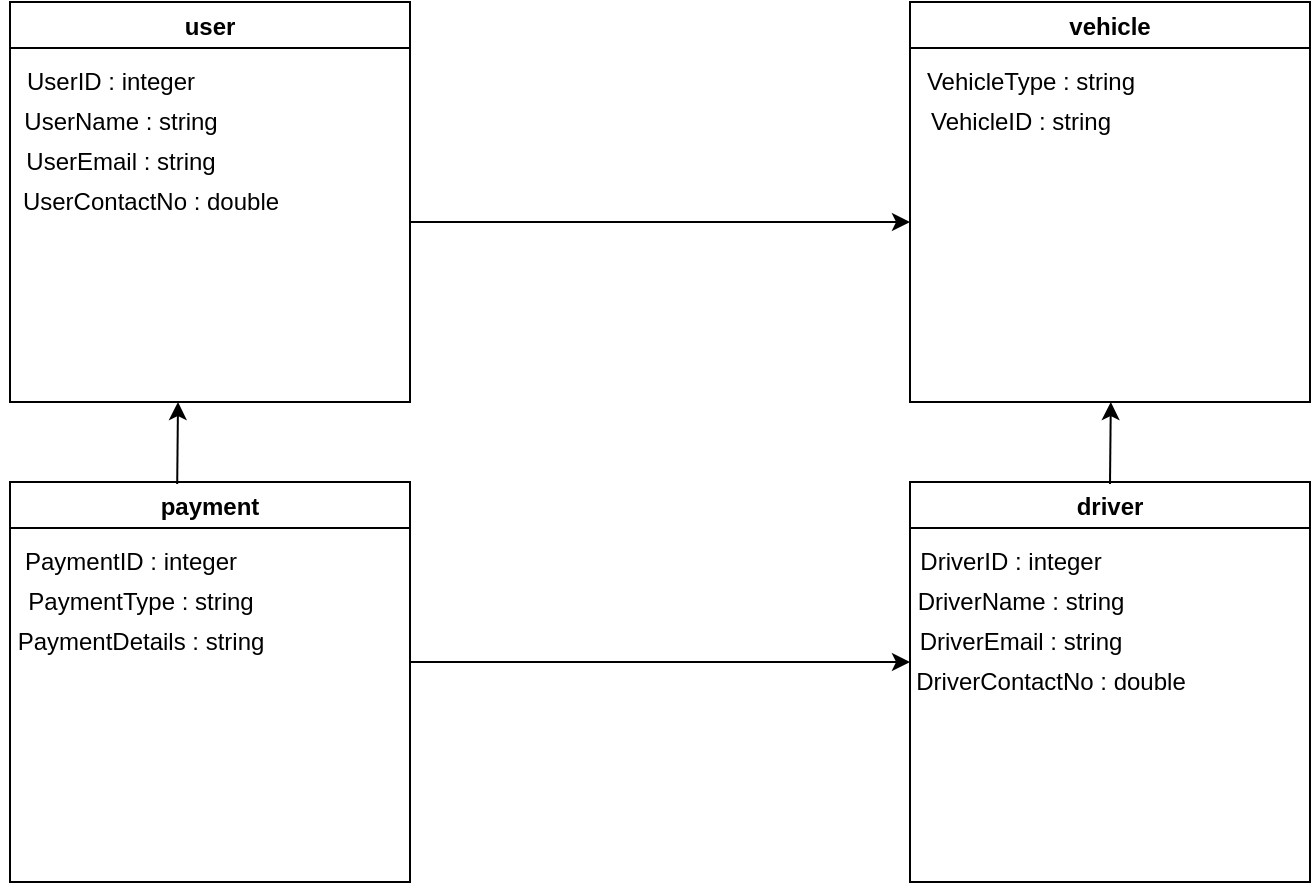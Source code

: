 <mxfile version="15.7.4" type="github"><diagram id="QYt5-MsP9yuwJqW_m684" name="Page-1"><mxGraphModel dx="1038" dy="539" grid="1" gridSize="10" guides="1" tooltips="1" connect="1" arrows="1" fold="1" page="1" pageScale="1" pageWidth="827" pageHeight="1169" math="0" shadow="0"><root><mxCell id="0"/><mxCell id="1" parent="0"/><mxCell id="ASXpoiE1lnXTl4K8YvC2-4" value="user" style="swimlane;" vertex="1" parent="1"><mxGeometry x="80" y="10" width="200" height="200" as="geometry"/></mxCell><mxCell id="ASXpoiE1lnXTl4K8YvC2-5" value="UserID : integer" style="text;html=1;align=center;verticalAlign=middle;resizable=0;points=[];autosize=1;strokeColor=none;fillColor=none;" vertex="1" parent="ASXpoiE1lnXTl4K8YvC2-4"><mxGeometry y="30" width="100" height="20" as="geometry"/></mxCell><mxCell id="ASXpoiE1lnXTl4K8YvC2-6" value="UserName : string" style="text;html=1;align=center;verticalAlign=middle;resizable=0;points=[];autosize=1;strokeColor=none;fillColor=none;" vertex="1" parent="ASXpoiE1lnXTl4K8YvC2-4"><mxGeometry y="50" width="110" height="20" as="geometry"/></mxCell><mxCell id="ASXpoiE1lnXTl4K8YvC2-10" value="UserEmail : string" style="text;html=1;align=center;verticalAlign=middle;resizable=0;points=[];autosize=1;strokeColor=none;fillColor=none;" vertex="1" parent="ASXpoiE1lnXTl4K8YvC2-4"><mxGeometry y="70" width="110" height="20" as="geometry"/></mxCell><mxCell id="ASXpoiE1lnXTl4K8YvC2-11" value="UserContactNo : double" style="text;html=1;align=center;verticalAlign=middle;resizable=0;points=[];autosize=1;strokeColor=none;fillColor=none;" vertex="1" parent="ASXpoiE1lnXTl4K8YvC2-4"><mxGeometry y="90" width="140" height="20" as="geometry"/></mxCell><mxCell id="ASXpoiE1lnXTl4K8YvC2-12" value="vehicle" style="swimlane;" vertex="1" parent="1"><mxGeometry x="530" y="10" width="200" height="200" as="geometry"/></mxCell><mxCell id="ASXpoiE1lnXTl4K8YvC2-13" value="VehicleType : string" style="text;html=1;align=center;verticalAlign=middle;resizable=0;points=[];autosize=1;strokeColor=none;fillColor=none;" vertex="1" parent="ASXpoiE1lnXTl4K8YvC2-12"><mxGeometry y="30" width="120" height="20" as="geometry"/></mxCell><mxCell id="ASXpoiE1lnXTl4K8YvC2-14" value="VehicleID : string" style="text;html=1;align=center;verticalAlign=middle;resizable=0;points=[];autosize=1;strokeColor=none;fillColor=none;" vertex="1" parent="ASXpoiE1lnXTl4K8YvC2-12"><mxGeometry y="50" width="110" height="20" as="geometry"/></mxCell><mxCell id="ASXpoiE1lnXTl4K8YvC2-17" value="payment" style="swimlane;" vertex="1" parent="1"><mxGeometry x="80" y="250" width="200" height="200" as="geometry"/></mxCell><mxCell id="ASXpoiE1lnXTl4K8YvC2-18" value="PaymentID : integer" style="text;html=1;align=center;verticalAlign=middle;resizable=0;points=[];autosize=1;strokeColor=none;fillColor=none;" vertex="1" parent="ASXpoiE1lnXTl4K8YvC2-17"><mxGeometry y="30" width="120" height="20" as="geometry"/></mxCell><mxCell id="ASXpoiE1lnXTl4K8YvC2-19" value="PaymentType : string" style="text;html=1;align=center;verticalAlign=middle;resizable=0;points=[];autosize=1;strokeColor=none;fillColor=none;" vertex="1" parent="ASXpoiE1lnXTl4K8YvC2-17"><mxGeometry y="50" width="130" height="20" as="geometry"/></mxCell><mxCell id="ASXpoiE1lnXTl4K8YvC2-24" value="PaymentDetails : string" style="text;html=1;align=center;verticalAlign=middle;resizable=0;points=[];autosize=1;strokeColor=none;fillColor=none;" vertex="1" parent="ASXpoiE1lnXTl4K8YvC2-17"><mxGeometry x="-5" y="70" width="140" height="20" as="geometry"/></mxCell><mxCell id="ASXpoiE1lnXTl4K8YvC2-20" value="driver" style="swimlane;" vertex="1" parent="1"><mxGeometry x="530" y="250" width="200" height="200" as="geometry"/></mxCell><mxCell id="ASXpoiE1lnXTl4K8YvC2-21" value="DriverID : integer" style="text;html=1;align=center;verticalAlign=middle;resizable=0;points=[];autosize=1;strokeColor=none;fillColor=none;" vertex="1" parent="ASXpoiE1lnXTl4K8YvC2-20"><mxGeometry x="-5" y="30" width="110" height="20" as="geometry"/></mxCell><mxCell id="ASXpoiE1lnXTl4K8YvC2-22" value="DriverName : string" style="text;html=1;align=center;verticalAlign=middle;resizable=0;points=[];autosize=1;strokeColor=none;fillColor=none;" vertex="1" parent="ASXpoiE1lnXTl4K8YvC2-20"><mxGeometry x="-5" y="50" width="120" height="20" as="geometry"/></mxCell><mxCell id="ASXpoiE1lnXTl4K8YvC2-27" value="DriverEmail : string" style="text;html=1;align=center;verticalAlign=middle;resizable=0;points=[];autosize=1;strokeColor=none;fillColor=none;" vertex="1" parent="ASXpoiE1lnXTl4K8YvC2-20"><mxGeometry x="-5" y="70" width="120" height="20" as="geometry"/></mxCell><mxCell id="ASXpoiE1lnXTl4K8YvC2-28" value="DriverContactNo : double" style="text;html=1;align=center;verticalAlign=middle;resizable=0;points=[];autosize=1;strokeColor=none;fillColor=none;" vertex="1" parent="ASXpoiE1lnXTl4K8YvC2-20"><mxGeometry x="-5" y="90" width="150" height="20" as="geometry"/></mxCell><mxCell id="ASXpoiE1lnXTl4K8YvC2-29" value="" style="endArrow=classic;html=1;rounded=0;" edge="1" parent="1"><mxGeometry width="50" height="50" relative="1" as="geometry"><mxPoint x="280" y="120" as="sourcePoint"/><mxPoint x="530" y="120" as="targetPoint"/></mxGeometry></mxCell><mxCell id="ASXpoiE1lnXTl4K8YvC2-30" value="" style="endArrow=classic;html=1;rounded=0;" edge="1" parent="1"><mxGeometry width="50" height="50" relative="1" as="geometry"><mxPoint x="280" y="340" as="sourcePoint"/><mxPoint x="530" y="340" as="targetPoint"/></mxGeometry></mxCell><mxCell id="ASXpoiE1lnXTl4K8YvC2-31" value="" style="endArrow=classic;html=1;rounded=0;exitX=0.418;exitY=0.005;exitDx=0;exitDy=0;exitPerimeter=0;" edge="1" parent="1" source="ASXpoiE1lnXTl4K8YvC2-17"><mxGeometry width="50" height="50" relative="1" as="geometry"><mxPoint x="164" y="240" as="sourcePoint"/><mxPoint x="164" y="210" as="targetPoint"/></mxGeometry></mxCell><mxCell id="ASXpoiE1lnXTl4K8YvC2-33" value="" style="endArrow=classic;html=1;rounded=0;exitX=0.418;exitY=0.005;exitDx=0;exitDy=0;exitPerimeter=0;" edge="1" parent="1"><mxGeometry width="50" height="50" relative="1" as="geometry"><mxPoint x="630.0" y="251" as="sourcePoint"/><mxPoint x="630.4" y="210" as="targetPoint"/></mxGeometry></mxCell></root></mxGraphModel></diagram></mxfile>